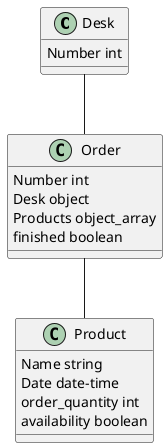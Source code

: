 @startuml
class Desk { 
 Number int
}
class Product {
 Name string
 Date date-time
 order_quantity int
 availability boolean
}
class Order {
 Number int
 Desk object
 Products object_array
 finished boolean
}

Desk -- Order
Order -- Product
@enduml